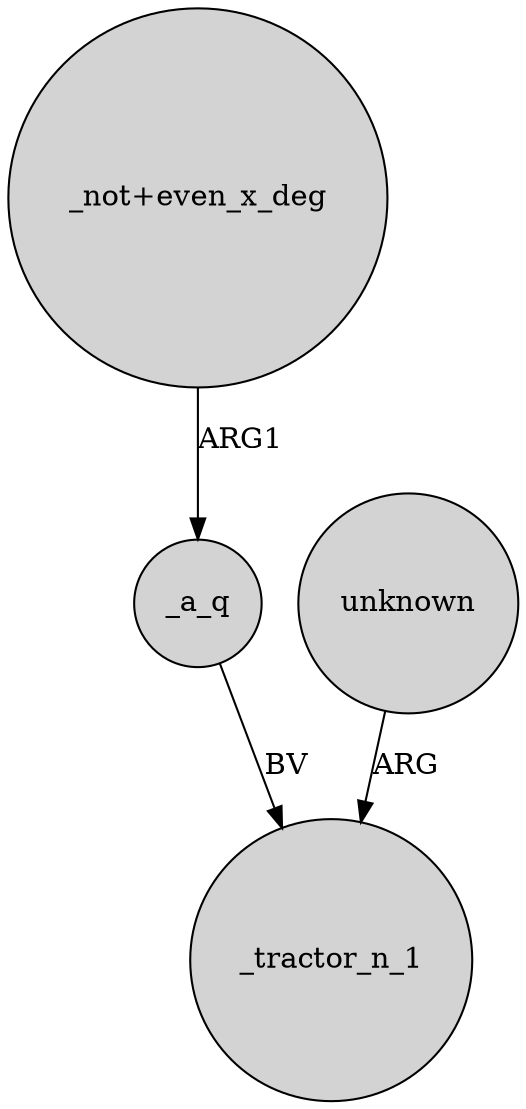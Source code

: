 digraph {
	node [shape=circle style=filled]
	"_not+even_x_deg" -> _a_q [label=ARG1]
	_a_q -> _tractor_n_1 [label=BV]
	unknown -> _tractor_n_1 [label=ARG]
}
